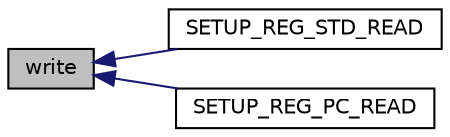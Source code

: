 digraph "write"
{
  edge [fontname="Helvetica",fontsize="10",labelfontname="Helvetica",labelfontsize="10"];
  node [fontname="Helvetica",fontsize="10",shape=record];
  rankdir="LR";
  Node266 [label="write",height=0.2,width=0.4,color="black", fillcolor="grey75", style="filled", fontcolor="black"];
  Node266 -> Node267 [dir="back",color="midnightblue",fontsize="10",style="solid",fontname="Helvetica"];
  Node267 [label="SETUP_REG_STD_READ",height=0.2,width=0.4,color="black", fillcolor="white", style="filled",URL="$d4/d1f/system__common__registers_8h.html#af4727a28681695ac718e5aa4e2842bab"];
  Node266 -> Node268 [dir="back",color="midnightblue",fontsize="10",style="solid",fontname="Helvetica"];
  Node268 [label="SETUP_REG_PC_READ",height=0.2,width=0.4,color="black", fillcolor="white", style="filled",URL="$d4/d1f/system__common__registers_8h.html#a859cecf873079ef7439f37fe8e65a6f1"];
}
